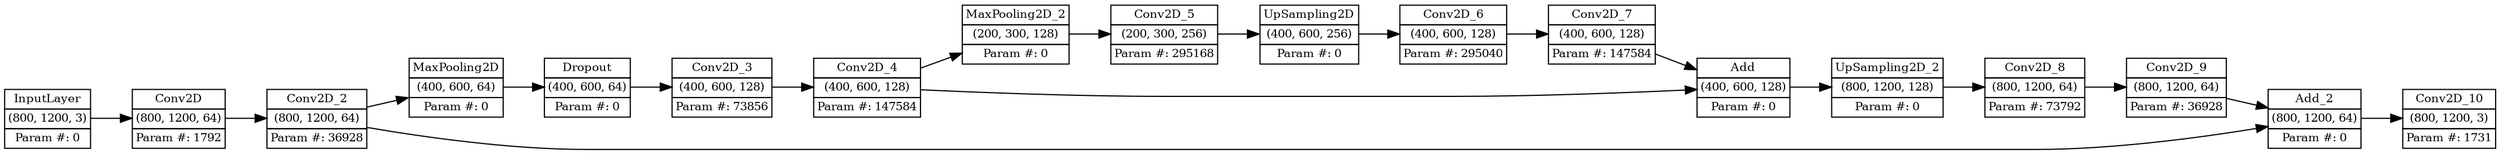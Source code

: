 digraph G {
    rankdir=LR;
    node [shape=plain, fontsize=10, width=0.1, height=0.1];

    input [label=<
        <TABLE BORDER="0" CELLBORDER="1" CELLSPACING="0" CELLPADDING="2">
        <TR><TD>InputLayer</TD></TR>
        <TR><TD>(800, 1200, 3)</TD></TR>
        <TR><TD>Param #: 0</TD></TR>
        </TABLE>>];

    conv2d [label=<
        <TABLE BORDER="0" CELLBORDER="1" CELLSPACING="0" CELLPADDING="2">
        <TR><TD>Conv2D</TD></TR>
        <TR><TD>(800, 1200, 64)</TD></TR>
        <TR><TD>Param #: 1792</TD></TR>
        </TABLE>>];

    conv2d_2 [label=<
        <TABLE BORDER="0" CELLBORDER="1" CELLSPACING="0" CELLPADDING="2">
        <TR><TD>Conv2D_2</TD></TR>
        <TR><TD>(800, 1200, 64)</TD></TR>
        <TR><TD>Param #: 36928</TD></TR>
        </TABLE>>];

    max_pooling2d [label=<
        <TABLE BORDER="0" CELLBORDER="1" CELLSPACING="0" CELLPADDING="2">
        <TR><TD>MaxPooling2D</TD></TR>
        <TR><TD>(400, 600, 64)</TD></TR>
        <TR><TD>Param #: 0</TD></TR>
        </TABLE>>];

    dropout [label=<
        <TABLE BORDER="0" CELLBORDER="1" CELLSPACING="0" CELLPADDING="2">
        <TR><TD>Dropout</TD></TR>
        <TR><TD>(400, 600, 64)</TD></TR>
        <TR><TD>Param #: 0</TD></TR>
        </TABLE>>];

    conv2d_3 [label=<
        <TABLE BORDER="0" CELLBORDER="1" CELLSPACING="0" CELLPADDING="2">
        <TR><TD>Conv2D_3</TD></TR>
        <TR><TD>(400, 600, 128)</TD></TR>
        <TR><TD>Param #: 73856</TD></TR>
        </TABLE>>];

    conv2d_4 [label=<
        <TABLE BORDER="0" CELLBORDER="1" CELLSPACING="0" CELLPADDING="2">
        <TR><TD>Conv2D_4</TD></TR>
        <TR><TD>(400, 600, 128)</TD></TR>
        <TR><TD>Param #: 147584</TD></TR>
        </TABLE>>];

    max_pooling2d_2 [label=<
        <TABLE BORDER="0" CELLBORDER="1" CELLSPACING="0" CELLPADDING="2">
        <TR><TD>MaxPooling2D_2</TD></TR>
        <TR><TD>(200, 300, 128)</TD></TR>
        <TR><TD>Param #: 0</TD></TR>
        </TABLE>>];

    conv2d_5 [label=<
        <TABLE BORDER="0" CELLBORDER="1" CELLSPACING="0" CELLPADDING="2">
        <TR><TD>Conv2D_5</TD></TR>
        <TR><TD>(200, 300, 256)</TD></TR>
        <TR><TD>Param #: 295168</TD></TR>
        </TABLE>>];

    up_sampling2d [label=<
        <TABLE BORDER="0" CELLBORDER="1" CELLSPACING="0" CELLPADDING="2">
        <TR><TD>UpSampling2D</TD></TR>
        <TR><TD>(400, 600, 256)</TD></TR>
        <TR><TD>Param #: 0</TD></TR>
        </TABLE>>];

    conv2d_6 [label=<
        <TABLE BORDER="0" CELLBORDER="1" CELLSPACING="0" CELLPADDING="2">
        <TR><TD>Conv2D_6</TD></TR>
        <TR><TD>(400, 600, 128)</TD></TR>
        <TR><TD>Param #: 295040</TD></TR>
        </TABLE>>];

    conv2d_7 [label=<
        <TABLE BORDER="0" CELLBORDER="1" CELLSPACING="0" CELLPADDING="2">
        <TR><TD>Conv2D_7</TD></TR>
        <TR><TD>(400, 600, 128)</TD></TR>
        <TR><TD>Param #: 147584</TD></TR>
        </TABLE>>];

    add [label=<
        <TABLE BORDER="0" CELLBORDER="1" CELLSPACING="0" CELLPADDING="2">
        <TR><TD>Add</TD></TR>
        <TR><TD>(400, 600, 128)</TD></TR>
        <TR><TD>Param #: 0</TD></TR>
        </TABLE>>];

    up_sampling2d_2 [label=<
        <TABLE BORDER="0" CELLBORDER="1" CELLSPACING="0" CELLPADDING="2">
        <TR><TD>UpSampling2D_2</TD></TR>
        <TR><TD>(800, 1200, 128)</TD></TR>
        <TR><TD>Param #: 0</TD></TR>
        </TABLE>>];

    conv2d_8 [label=<
        <TABLE BORDER="0" CELLBORDER="1" CELLSPACING="0" CELLPADDING="2">
        <TR><TD>Conv2D_8</TD></TR>
        <TR><TD>(800, 1200, 64)</TD></TR>
        <TR><TD>Param #: 73792</TD></TR>
        </TABLE>>];

    conv2d_9 [label=<
        <TABLE BORDER="0" CELLBORDER="1" CELLSPACING="0" CELLPADDING="2">
        <TR><TD>Conv2D_9</TD></TR>
        <TR><TD>(800, 1200, 64)</TD></TR>
        <TR><TD>Param #: 36928</TD></TR>
        </TABLE>>];

    add_2 [label=<
        <TABLE BORDER="0" CELLBORDER="1" CELLSPACING="0" CELLPADDING="2">
        <TR><TD>Add_2</TD></TR>
        <TR><TD>(800, 1200, 64)</TD></TR>
        <TR><TD>Param #: 0</TD></TR>
        </TABLE>>];

    conv2d_10 [label=<
        <TABLE BORDER="0" CELLBORDER="1" CELLSPACING="0" CELLPADDING="2">
        <TR><TD>Conv2D_10</TD></TR>
        <TR><TD>(800, 1200, 3)</TD></TR>
        <TR><TD>Param #: 1731</TD></TR>
        </TABLE>>];

    edge [fontsize=10];

    input -> conv2d;
    conv2d -> conv2d_2;
    conv2d_2 -> max_pooling2d;
    max_pooling2d -> dropout;
    dropout -> conv2d_3;
    conv2d_3 -> conv2d_4;
    conv2d_4 -> max_pooling2d_2;
    max_pooling2d_2 -> conv2d_5;
    conv2d_5 -> up_sampling2d;
    up_sampling2d -> conv2d_6;
    conv2d_6 -> conv2d_7;
    conv2d_4 -> add;
    conv2d_7 -> add;
    add -> up_sampling2d_2;
    up_sampling2d_2 -> conv2d_8;
    conv2d_8 -> conv2d_9;
    conv2d_9 -> add_2;
    conv2d_2 -> add_2;
    add_2 -> conv2d_10;
}
